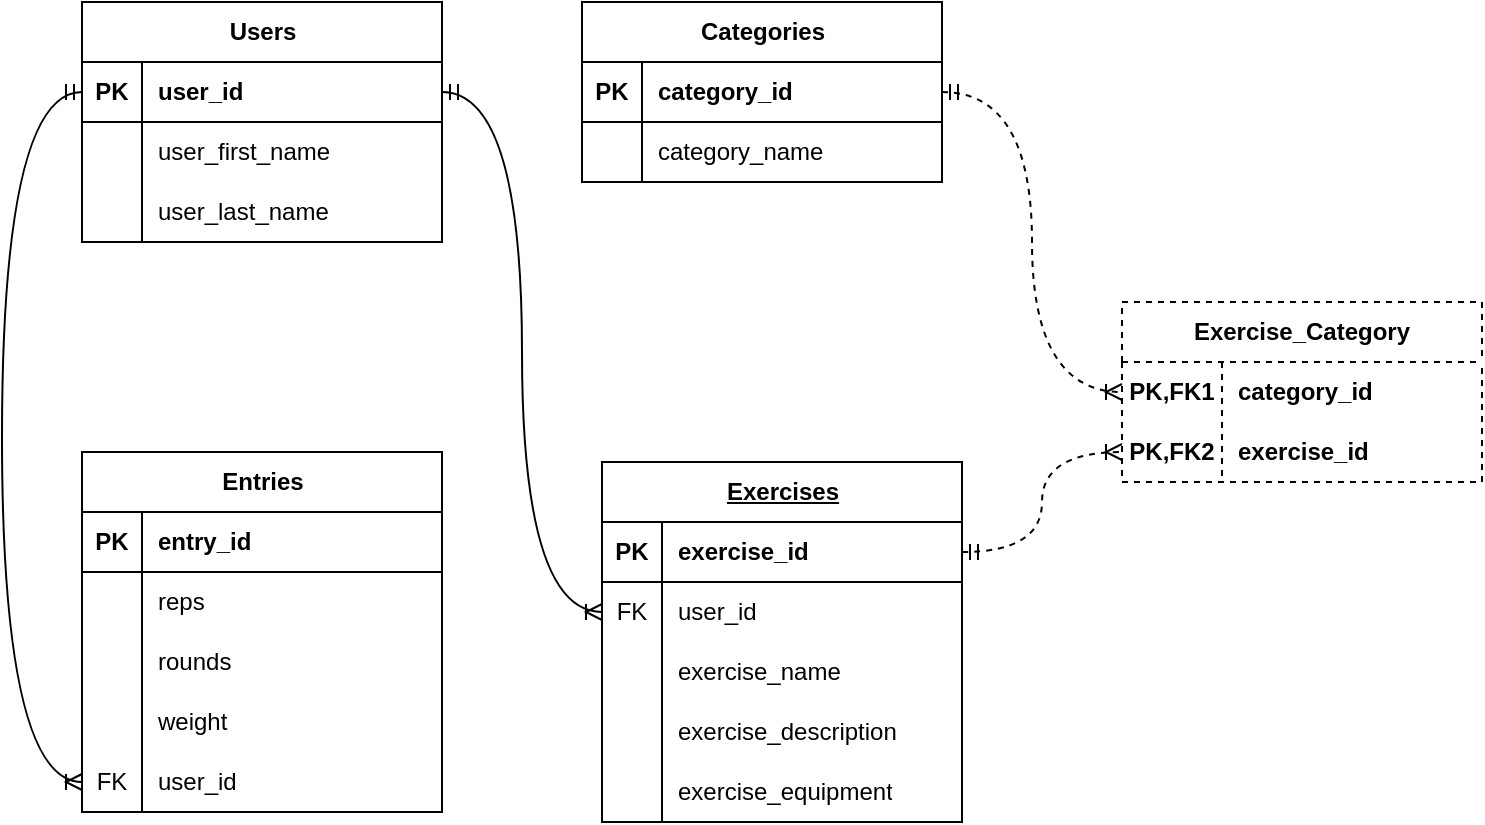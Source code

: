 <mxfile version="24.7.17">
  <diagram name="Page-1" id="tTgxsOTf5Cz_VTbYB5Zo">
    <mxGraphModel dx="1198" dy="606" grid="1" gridSize="10" guides="1" tooltips="1" connect="1" arrows="1" fold="1" page="1" pageScale="1" pageWidth="850" pageHeight="1100" math="0" shadow="0">
      <root>
        <mxCell id="0" />
        <mxCell id="1" parent="0" />
        <mxCell id="P2rfShIw59iqYWXMekb0-1" value="Categories" style="shape=table;startSize=30;container=1;collapsible=1;childLayout=tableLayout;fixedRows=1;rowLines=0;fontStyle=1;align=center;resizeLast=1;html=1;" parent="1" vertex="1">
          <mxGeometry x="320" y="90" width="180" height="90" as="geometry" />
        </mxCell>
        <mxCell id="P2rfShIw59iqYWXMekb0-2" value="" style="shape=tableRow;horizontal=0;startSize=0;swimlaneHead=0;swimlaneBody=0;fillColor=none;collapsible=0;dropTarget=0;points=[[0,0.5],[1,0.5]];portConstraint=eastwest;top=0;left=0;right=0;bottom=1;" parent="P2rfShIw59iqYWXMekb0-1" vertex="1">
          <mxGeometry y="30" width="180" height="30" as="geometry" />
        </mxCell>
        <mxCell id="P2rfShIw59iqYWXMekb0-3" value="PK" style="shape=partialRectangle;connectable=0;fillColor=none;top=0;left=0;bottom=0;right=0;fontStyle=1;overflow=hidden;whiteSpace=wrap;html=1;" parent="P2rfShIw59iqYWXMekb0-2" vertex="1">
          <mxGeometry width="30" height="30" as="geometry">
            <mxRectangle width="30" height="30" as="alternateBounds" />
          </mxGeometry>
        </mxCell>
        <mxCell id="P2rfShIw59iqYWXMekb0-4" value="category_id" style="shape=partialRectangle;connectable=0;fillColor=none;top=0;left=0;bottom=0;right=0;align=left;spacingLeft=6;fontStyle=1;overflow=hidden;whiteSpace=wrap;html=1;" parent="P2rfShIw59iqYWXMekb0-2" vertex="1">
          <mxGeometry x="30" width="150" height="30" as="geometry">
            <mxRectangle width="150" height="30" as="alternateBounds" />
          </mxGeometry>
        </mxCell>
        <mxCell id="P2rfShIw59iqYWXMekb0-5" value="" style="shape=tableRow;horizontal=0;startSize=0;swimlaneHead=0;swimlaneBody=0;fillColor=none;collapsible=0;dropTarget=0;points=[[0,0.5],[1,0.5]];portConstraint=eastwest;top=0;left=0;right=0;bottom=0;" parent="P2rfShIw59iqYWXMekb0-1" vertex="1">
          <mxGeometry y="60" width="180" height="30" as="geometry" />
        </mxCell>
        <mxCell id="P2rfShIw59iqYWXMekb0-6" value="" style="shape=partialRectangle;connectable=0;fillColor=none;top=0;left=0;bottom=0;right=0;editable=1;overflow=hidden;whiteSpace=wrap;html=1;" parent="P2rfShIw59iqYWXMekb0-5" vertex="1">
          <mxGeometry width="30" height="30" as="geometry">
            <mxRectangle width="30" height="30" as="alternateBounds" />
          </mxGeometry>
        </mxCell>
        <mxCell id="P2rfShIw59iqYWXMekb0-7" value="category_name" style="shape=partialRectangle;connectable=0;fillColor=none;top=0;left=0;bottom=0;right=0;align=left;spacingLeft=6;overflow=hidden;whiteSpace=wrap;html=1;" parent="P2rfShIw59iqYWXMekb0-5" vertex="1">
          <mxGeometry x="30" width="150" height="30" as="geometry">
            <mxRectangle width="150" height="30" as="alternateBounds" />
          </mxGeometry>
        </mxCell>
        <mxCell id="P2rfShIw59iqYWXMekb0-14" value="Exercises" style="shape=table;startSize=30;container=1;collapsible=1;childLayout=tableLayout;fixedRows=1;rowLines=0;fontStyle=5;align=center;resizeLast=1;html=1;" parent="1" vertex="1">
          <mxGeometry x="330" y="320" width="180" height="180" as="geometry" />
        </mxCell>
        <mxCell id="P2rfShIw59iqYWXMekb0-15" value="" style="shape=tableRow;horizontal=0;startSize=0;swimlaneHead=0;swimlaneBody=0;fillColor=none;collapsible=0;dropTarget=0;points=[[0,0.5],[1,0.5]];portConstraint=eastwest;top=0;left=0;right=0;bottom=1;" parent="P2rfShIw59iqYWXMekb0-14" vertex="1">
          <mxGeometry y="30" width="180" height="30" as="geometry" />
        </mxCell>
        <mxCell id="P2rfShIw59iqYWXMekb0-16" value="PK" style="shape=partialRectangle;connectable=0;fillColor=none;top=0;left=0;bottom=0;right=0;fontStyle=1;overflow=hidden;whiteSpace=wrap;html=1;" parent="P2rfShIw59iqYWXMekb0-15" vertex="1">
          <mxGeometry width="30" height="30" as="geometry">
            <mxRectangle width="30" height="30" as="alternateBounds" />
          </mxGeometry>
        </mxCell>
        <mxCell id="P2rfShIw59iqYWXMekb0-17" value="exercise_id" style="shape=partialRectangle;connectable=0;fillColor=none;top=0;left=0;bottom=0;right=0;align=left;spacingLeft=6;fontStyle=1;overflow=hidden;whiteSpace=wrap;html=1;" parent="P2rfShIw59iqYWXMekb0-15" vertex="1">
          <mxGeometry x="30" width="150" height="30" as="geometry">
            <mxRectangle width="150" height="30" as="alternateBounds" />
          </mxGeometry>
        </mxCell>
        <mxCell id="4tYp9HIgRV3rNrHV93D_-2" style="shape=tableRow;horizontal=0;startSize=0;swimlaneHead=0;swimlaneBody=0;fillColor=none;collapsible=0;dropTarget=0;points=[[0,0.5],[1,0.5]];portConstraint=eastwest;top=0;left=0;right=0;bottom=0;" parent="P2rfShIw59iqYWXMekb0-14" vertex="1">
          <mxGeometry y="60" width="180" height="30" as="geometry" />
        </mxCell>
        <mxCell id="4tYp9HIgRV3rNrHV93D_-3" value="FK" style="shape=partialRectangle;connectable=0;fillColor=none;top=0;left=0;bottom=0;right=0;editable=1;overflow=hidden;whiteSpace=wrap;html=1;" parent="4tYp9HIgRV3rNrHV93D_-2" vertex="1">
          <mxGeometry width="30" height="30" as="geometry">
            <mxRectangle width="30" height="30" as="alternateBounds" />
          </mxGeometry>
        </mxCell>
        <mxCell id="4tYp9HIgRV3rNrHV93D_-4" value="user_id" style="shape=partialRectangle;connectable=0;fillColor=none;top=0;left=0;bottom=0;right=0;align=left;spacingLeft=6;overflow=hidden;whiteSpace=wrap;html=1;" parent="4tYp9HIgRV3rNrHV93D_-2" vertex="1">
          <mxGeometry x="30" width="150" height="30" as="geometry">
            <mxRectangle width="150" height="30" as="alternateBounds" />
          </mxGeometry>
        </mxCell>
        <mxCell id="P2rfShIw59iqYWXMekb0-18" value="" style="shape=tableRow;horizontal=0;startSize=0;swimlaneHead=0;swimlaneBody=0;fillColor=none;collapsible=0;dropTarget=0;points=[[0,0.5],[1,0.5]];portConstraint=eastwest;top=0;left=0;right=0;bottom=0;" parent="P2rfShIw59iqYWXMekb0-14" vertex="1">
          <mxGeometry y="90" width="180" height="30" as="geometry" />
        </mxCell>
        <mxCell id="P2rfShIw59iqYWXMekb0-19" value="" style="shape=partialRectangle;connectable=0;fillColor=none;top=0;left=0;bottom=0;right=0;editable=1;overflow=hidden;whiteSpace=wrap;html=1;" parent="P2rfShIw59iqYWXMekb0-18" vertex="1">
          <mxGeometry width="30" height="30" as="geometry">
            <mxRectangle width="30" height="30" as="alternateBounds" />
          </mxGeometry>
        </mxCell>
        <mxCell id="P2rfShIw59iqYWXMekb0-20" value="exercise_name" style="shape=partialRectangle;connectable=0;fillColor=none;top=0;left=0;bottom=0;right=0;align=left;spacingLeft=6;overflow=hidden;whiteSpace=wrap;html=1;" parent="P2rfShIw59iqYWXMekb0-18" vertex="1">
          <mxGeometry x="30" width="150" height="30" as="geometry">
            <mxRectangle width="150" height="30" as="alternateBounds" />
          </mxGeometry>
        </mxCell>
        <mxCell id="P2rfShIw59iqYWXMekb0-21" value="" style="shape=tableRow;horizontal=0;startSize=0;swimlaneHead=0;swimlaneBody=0;fillColor=none;collapsible=0;dropTarget=0;points=[[0,0.5],[1,0.5]];portConstraint=eastwest;top=0;left=0;right=0;bottom=0;" parent="P2rfShIw59iqYWXMekb0-14" vertex="1">
          <mxGeometry y="120" width="180" height="30" as="geometry" />
        </mxCell>
        <mxCell id="P2rfShIw59iqYWXMekb0-22" value="" style="shape=partialRectangle;connectable=0;fillColor=none;top=0;left=0;bottom=0;right=0;editable=1;overflow=hidden;whiteSpace=wrap;html=1;" parent="P2rfShIw59iqYWXMekb0-21" vertex="1">
          <mxGeometry width="30" height="30" as="geometry">
            <mxRectangle width="30" height="30" as="alternateBounds" />
          </mxGeometry>
        </mxCell>
        <mxCell id="P2rfShIw59iqYWXMekb0-23" value="exercise_description" style="shape=partialRectangle;connectable=0;fillColor=none;top=0;left=0;bottom=0;right=0;align=left;spacingLeft=6;overflow=hidden;whiteSpace=wrap;html=1;" parent="P2rfShIw59iqYWXMekb0-21" vertex="1">
          <mxGeometry x="30" width="150" height="30" as="geometry">
            <mxRectangle width="150" height="30" as="alternateBounds" />
          </mxGeometry>
        </mxCell>
        <mxCell id="P2rfShIw59iqYWXMekb0-24" value="" style="shape=tableRow;horizontal=0;startSize=0;swimlaneHead=0;swimlaneBody=0;fillColor=none;collapsible=0;dropTarget=0;points=[[0,0.5],[1,0.5]];portConstraint=eastwest;top=0;left=0;right=0;bottom=0;" parent="P2rfShIw59iqYWXMekb0-14" vertex="1">
          <mxGeometry y="150" width="180" height="30" as="geometry" />
        </mxCell>
        <mxCell id="P2rfShIw59iqYWXMekb0-25" value="" style="shape=partialRectangle;connectable=0;fillColor=none;top=0;left=0;bottom=0;right=0;editable=1;overflow=hidden;whiteSpace=wrap;html=1;" parent="P2rfShIw59iqYWXMekb0-24" vertex="1">
          <mxGeometry width="30" height="30" as="geometry">
            <mxRectangle width="30" height="30" as="alternateBounds" />
          </mxGeometry>
        </mxCell>
        <mxCell id="P2rfShIw59iqYWXMekb0-26" value="exercise_equipment" style="shape=partialRectangle;connectable=0;fillColor=none;top=0;left=0;bottom=0;right=0;align=left;spacingLeft=6;overflow=hidden;whiteSpace=wrap;html=1;" parent="P2rfShIw59iqYWXMekb0-24" vertex="1">
          <mxGeometry x="30" width="150" height="30" as="geometry">
            <mxRectangle width="150" height="30" as="alternateBounds" />
          </mxGeometry>
        </mxCell>
        <mxCell id="P2rfShIw59iqYWXMekb0-41" value="Users" style="shape=table;startSize=30;container=1;collapsible=1;childLayout=tableLayout;fixedRows=1;rowLines=0;fontStyle=1;align=center;resizeLast=1;html=1;" parent="1" vertex="1">
          <mxGeometry x="70" y="90" width="180" height="120" as="geometry" />
        </mxCell>
        <mxCell id="P2rfShIw59iqYWXMekb0-42" value="" style="shape=tableRow;horizontal=0;startSize=0;swimlaneHead=0;swimlaneBody=0;fillColor=none;collapsible=0;dropTarget=0;points=[[0,0.5],[1,0.5]];portConstraint=eastwest;top=0;left=0;right=0;bottom=1;" parent="P2rfShIw59iqYWXMekb0-41" vertex="1">
          <mxGeometry y="30" width="180" height="30" as="geometry" />
        </mxCell>
        <mxCell id="P2rfShIw59iqYWXMekb0-43" value="PK" style="shape=partialRectangle;connectable=0;fillColor=none;top=0;left=0;bottom=0;right=0;fontStyle=1;overflow=hidden;whiteSpace=wrap;html=1;" parent="P2rfShIw59iqYWXMekb0-42" vertex="1">
          <mxGeometry width="30" height="30" as="geometry">
            <mxRectangle width="30" height="30" as="alternateBounds" />
          </mxGeometry>
        </mxCell>
        <mxCell id="P2rfShIw59iqYWXMekb0-44" value="user_id" style="shape=partialRectangle;connectable=0;fillColor=none;top=0;left=0;bottom=0;right=0;align=left;spacingLeft=6;fontStyle=1;overflow=hidden;whiteSpace=wrap;html=1;" parent="P2rfShIw59iqYWXMekb0-42" vertex="1">
          <mxGeometry x="30" width="150" height="30" as="geometry">
            <mxRectangle width="150" height="30" as="alternateBounds" />
          </mxGeometry>
        </mxCell>
        <mxCell id="P2rfShIw59iqYWXMekb0-45" value="" style="shape=tableRow;horizontal=0;startSize=0;swimlaneHead=0;swimlaneBody=0;fillColor=none;collapsible=0;dropTarget=0;points=[[0,0.5],[1,0.5]];portConstraint=eastwest;top=0;left=0;right=0;bottom=0;" parent="P2rfShIw59iqYWXMekb0-41" vertex="1">
          <mxGeometry y="60" width="180" height="30" as="geometry" />
        </mxCell>
        <mxCell id="P2rfShIw59iqYWXMekb0-46" value="" style="shape=partialRectangle;connectable=0;fillColor=none;top=0;left=0;bottom=0;right=0;editable=1;overflow=hidden;whiteSpace=wrap;html=1;" parent="P2rfShIw59iqYWXMekb0-45" vertex="1">
          <mxGeometry width="30" height="30" as="geometry">
            <mxRectangle width="30" height="30" as="alternateBounds" />
          </mxGeometry>
        </mxCell>
        <mxCell id="P2rfShIw59iqYWXMekb0-47" value="user_first_name" style="shape=partialRectangle;connectable=0;fillColor=none;top=0;left=0;bottom=0;right=0;align=left;spacingLeft=6;overflow=hidden;whiteSpace=wrap;html=1;" parent="P2rfShIw59iqYWXMekb0-45" vertex="1">
          <mxGeometry x="30" width="150" height="30" as="geometry">
            <mxRectangle width="150" height="30" as="alternateBounds" />
          </mxGeometry>
        </mxCell>
        <mxCell id="P2rfShIw59iqYWXMekb0-48" value="" style="shape=tableRow;horizontal=0;startSize=0;swimlaneHead=0;swimlaneBody=0;fillColor=none;collapsible=0;dropTarget=0;points=[[0,0.5],[1,0.5]];portConstraint=eastwest;top=0;left=0;right=0;bottom=0;" parent="P2rfShIw59iqYWXMekb0-41" vertex="1">
          <mxGeometry y="90" width="180" height="30" as="geometry" />
        </mxCell>
        <mxCell id="P2rfShIw59iqYWXMekb0-49" value="" style="shape=partialRectangle;connectable=0;fillColor=none;top=0;left=0;bottom=0;right=0;editable=1;overflow=hidden;whiteSpace=wrap;html=1;" parent="P2rfShIw59iqYWXMekb0-48" vertex="1">
          <mxGeometry width="30" height="30" as="geometry">
            <mxRectangle width="30" height="30" as="alternateBounds" />
          </mxGeometry>
        </mxCell>
        <mxCell id="P2rfShIw59iqYWXMekb0-50" value="user_last_name" style="shape=partialRectangle;connectable=0;fillColor=none;top=0;left=0;bottom=0;right=0;align=left;spacingLeft=6;overflow=hidden;whiteSpace=wrap;html=1;" parent="P2rfShIw59iqYWXMekb0-48" vertex="1">
          <mxGeometry x="30" width="150" height="30" as="geometry">
            <mxRectangle width="150" height="30" as="alternateBounds" />
          </mxGeometry>
        </mxCell>
        <mxCell id="P2rfShIw59iqYWXMekb0-83" value="" style="edgeStyle=orthogonalEdgeStyle;fontSize=12;html=1;endArrow=ERoneToMany;rounded=0;exitX=0;exitY=0.5;exitDx=0;exitDy=0;curved=1;strokeColor=default;startArrow=ERmandOne;startFill=0;entryX=0;entryY=0.5;entryDx=0;entryDy=0;" parent="1" source="P2rfShIw59iqYWXMekb0-42" target="P2rfShIw59iqYWXMekb0-122" edge="1">
          <mxGeometry width="100" height="100" relative="1" as="geometry">
            <mxPoint x="370" y="360" as="sourcePoint" />
            <mxPoint x="30" y="380" as="targetPoint" />
            <Array as="points">
              <mxPoint x="30" y="135" />
              <mxPoint x="30" y="480" />
            </Array>
          </mxGeometry>
        </mxCell>
        <mxCell id="P2rfShIw59iqYWXMekb0-84" value="Exercise_Category" style="shape=table;startSize=30;container=1;collapsible=1;childLayout=tableLayout;fixedRows=1;rowLines=0;fontStyle=1;align=center;resizeLast=1;html=1;whiteSpace=wrap;dashed=1;perimeterSpacing=1;" parent="1" vertex="1">
          <mxGeometry x="590" y="240" width="180" height="90" as="geometry" />
        </mxCell>
        <mxCell id="P2rfShIw59iqYWXMekb0-85" value="" style="shape=tableRow;horizontal=0;startSize=0;swimlaneHead=0;swimlaneBody=0;fillColor=none;collapsible=0;dropTarget=0;points=[[0,0.5],[1,0.5]];portConstraint=eastwest;top=0;left=0;right=0;bottom=0;html=1;" parent="P2rfShIw59iqYWXMekb0-84" vertex="1">
          <mxGeometry y="30" width="180" height="30" as="geometry" />
        </mxCell>
        <mxCell id="P2rfShIw59iqYWXMekb0-86" value="PK,FK1" style="shape=partialRectangle;connectable=0;fillColor=none;top=0;left=0;bottom=0;right=0;fontStyle=1;overflow=hidden;html=1;whiteSpace=wrap;" parent="P2rfShIw59iqYWXMekb0-85" vertex="1">
          <mxGeometry width="50" height="30" as="geometry">
            <mxRectangle width="50" height="30" as="alternateBounds" />
          </mxGeometry>
        </mxCell>
        <mxCell id="P2rfShIw59iqYWXMekb0-87" value="category_id" style="shape=partialRectangle;connectable=0;fillColor=none;top=0;left=0;bottom=0;right=0;align=left;spacingLeft=6;fontStyle=1;overflow=hidden;html=1;whiteSpace=wrap;dashed=1;" parent="P2rfShIw59iqYWXMekb0-85" vertex="1">
          <mxGeometry x="50" width="130" height="30" as="geometry">
            <mxRectangle width="130" height="30" as="alternateBounds" />
          </mxGeometry>
        </mxCell>
        <mxCell id="P2rfShIw59iqYWXMekb0-88" value="" style="shape=tableRow;horizontal=0;startSize=0;swimlaneHead=0;swimlaneBody=0;fillColor=none;collapsible=0;dropTarget=0;points=[[0,0.5],[1,0.5]];portConstraint=eastwest;top=0;left=0;right=0;bottom=0;html=1;" parent="P2rfShIw59iqYWXMekb0-84" vertex="1">
          <mxGeometry y="60" width="180" height="30" as="geometry" />
        </mxCell>
        <mxCell id="P2rfShIw59iqYWXMekb0-89" value="PK,FK2" style="shape=partialRectangle;connectable=0;fillColor=none;top=0;left=0;bottom=0;right=0;fontStyle=1;overflow=hidden;html=1;whiteSpace=wrap;" parent="P2rfShIw59iqYWXMekb0-88" vertex="1">
          <mxGeometry width="50" height="30" as="geometry">
            <mxRectangle width="50" height="30" as="alternateBounds" />
          </mxGeometry>
        </mxCell>
        <mxCell id="P2rfShIw59iqYWXMekb0-90" value="exercise_id" style="shape=partialRectangle;connectable=0;fillColor=none;top=0;left=0;bottom=0;right=0;align=left;spacingLeft=6;fontStyle=1;overflow=hidden;html=1;whiteSpace=wrap;" parent="P2rfShIw59iqYWXMekb0-88" vertex="1">
          <mxGeometry x="50" width="130" height="30" as="geometry">
            <mxRectangle width="130" height="30" as="alternateBounds" />
          </mxGeometry>
        </mxCell>
        <mxCell id="P2rfShIw59iqYWXMekb0-110" value="" style="edgeStyle=orthogonalEdgeStyle;fontSize=12;html=1;endArrow=ERoneToMany;startArrow=ERmandOne;rounded=0;exitX=1;exitY=0.5;exitDx=0;exitDy=0;entryX=0;entryY=0.5;entryDx=0;entryDy=0;curved=1;dashed=1;startFill=0;" parent="1" source="P2rfShIw59iqYWXMekb0-2" target="P2rfShIw59iqYWXMekb0-85" edge="1">
          <mxGeometry width="100" height="100" relative="1" as="geometry">
            <mxPoint x="510" y="230" as="sourcePoint" />
            <mxPoint x="610" y="130" as="targetPoint" />
          </mxGeometry>
        </mxCell>
        <mxCell id="P2rfShIw59iqYWXMekb0-111" value="" style="edgeStyle=orthogonalEdgeStyle;fontSize=12;html=1;endArrow=ERoneToMany;startArrow=ERmandOne;rounded=0;exitX=1;exitY=0.5;exitDx=0;exitDy=0;entryX=0;entryY=0.5;entryDx=0;entryDy=0;curved=1;dashed=1;startFill=0;" parent="1" source="P2rfShIw59iqYWXMekb0-15" target="P2rfShIw59iqYWXMekb0-88" edge="1">
          <mxGeometry width="100" height="100" relative="1" as="geometry">
            <mxPoint x="510" y="450" as="sourcePoint" />
            <mxPoint x="610" y="350" as="targetPoint" />
          </mxGeometry>
        </mxCell>
        <mxCell id="P2rfShIw59iqYWXMekb0-112" value="Entries" style="shape=table;startSize=30;container=1;collapsible=1;childLayout=tableLayout;fixedRows=1;rowLines=0;fontStyle=1;align=center;resizeLast=1;html=1;" parent="1" vertex="1">
          <mxGeometry x="70" y="315" width="180" height="180" as="geometry" />
        </mxCell>
        <mxCell id="P2rfShIw59iqYWXMekb0-113" value="" style="shape=tableRow;horizontal=0;startSize=0;swimlaneHead=0;swimlaneBody=0;fillColor=none;collapsible=0;dropTarget=0;points=[[0,0.5],[1,0.5]];portConstraint=eastwest;top=0;left=0;right=0;bottom=1;" parent="P2rfShIw59iqYWXMekb0-112" vertex="1">
          <mxGeometry y="30" width="180" height="30" as="geometry" />
        </mxCell>
        <mxCell id="P2rfShIw59iqYWXMekb0-114" value="PK" style="shape=partialRectangle;connectable=0;fillColor=none;top=0;left=0;bottom=0;right=0;fontStyle=1;overflow=hidden;whiteSpace=wrap;html=1;" parent="P2rfShIw59iqYWXMekb0-113" vertex="1">
          <mxGeometry width="30" height="30" as="geometry">
            <mxRectangle width="30" height="30" as="alternateBounds" />
          </mxGeometry>
        </mxCell>
        <mxCell id="P2rfShIw59iqYWXMekb0-115" value="entry_id" style="shape=partialRectangle;connectable=0;fillColor=none;top=0;left=0;bottom=0;right=0;align=left;spacingLeft=6;fontStyle=1;overflow=hidden;whiteSpace=wrap;html=1;" parent="P2rfShIw59iqYWXMekb0-113" vertex="1">
          <mxGeometry x="30" width="150" height="30" as="geometry">
            <mxRectangle width="150" height="30" as="alternateBounds" />
          </mxGeometry>
        </mxCell>
        <mxCell id="P2rfShIw59iqYWXMekb0-116" value="" style="shape=tableRow;horizontal=0;startSize=0;swimlaneHead=0;swimlaneBody=0;fillColor=none;collapsible=0;dropTarget=0;points=[[0,0.5],[1,0.5]];portConstraint=eastwest;top=0;left=0;right=0;bottom=0;" parent="P2rfShIw59iqYWXMekb0-112" vertex="1">
          <mxGeometry y="60" width="180" height="30" as="geometry" />
        </mxCell>
        <mxCell id="P2rfShIw59iqYWXMekb0-117" value="" style="shape=partialRectangle;connectable=0;fillColor=none;top=0;left=0;bottom=0;right=0;editable=1;overflow=hidden;whiteSpace=wrap;html=1;" parent="P2rfShIw59iqYWXMekb0-116" vertex="1">
          <mxGeometry width="30" height="30" as="geometry">
            <mxRectangle width="30" height="30" as="alternateBounds" />
          </mxGeometry>
        </mxCell>
        <mxCell id="P2rfShIw59iqYWXMekb0-118" value="reps" style="shape=partialRectangle;connectable=0;fillColor=none;top=0;left=0;bottom=0;right=0;align=left;spacingLeft=6;overflow=hidden;whiteSpace=wrap;html=1;" parent="P2rfShIw59iqYWXMekb0-116" vertex="1">
          <mxGeometry x="30" width="150" height="30" as="geometry">
            <mxRectangle width="150" height="30" as="alternateBounds" />
          </mxGeometry>
        </mxCell>
        <mxCell id="G5xsCa36GXfOpKq5PT0_-1" style="shape=tableRow;horizontal=0;startSize=0;swimlaneHead=0;swimlaneBody=0;fillColor=none;collapsible=0;dropTarget=0;points=[[0,0.5],[1,0.5]];portConstraint=eastwest;top=0;left=0;right=0;bottom=0;" vertex="1" parent="P2rfShIw59iqYWXMekb0-112">
          <mxGeometry y="90" width="180" height="30" as="geometry" />
        </mxCell>
        <mxCell id="G5xsCa36GXfOpKq5PT0_-2" style="shape=partialRectangle;connectable=0;fillColor=none;top=0;left=0;bottom=0;right=0;editable=1;overflow=hidden;whiteSpace=wrap;html=1;" vertex="1" parent="G5xsCa36GXfOpKq5PT0_-1">
          <mxGeometry width="30" height="30" as="geometry">
            <mxRectangle width="30" height="30" as="alternateBounds" />
          </mxGeometry>
        </mxCell>
        <mxCell id="G5xsCa36GXfOpKq5PT0_-3" value="rounds" style="shape=partialRectangle;connectable=0;fillColor=none;top=0;left=0;bottom=0;right=0;align=left;spacingLeft=6;overflow=hidden;whiteSpace=wrap;html=1;" vertex="1" parent="G5xsCa36GXfOpKq5PT0_-1">
          <mxGeometry x="30" width="150" height="30" as="geometry">
            <mxRectangle width="150" height="30" as="alternateBounds" />
          </mxGeometry>
        </mxCell>
        <mxCell id="P2rfShIw59iqYWXMekb0-119" value="" style="shape=tableRow;horizontal=0;startSize=0;swimlaneHead=0;swimlaneBody=0;fillColor=none;collapsible=0;dropTarget=0;points=[[0,0.5],[1,0.5]];portConstraint=eastwest;top=0;left=0;right=0;bottom=0;" parent="P2rfShIw59iqYWXMekb0-112" vertex="1">
          <mxGeometry y="120" width="180" height="30" as="geometry" />
        </mxCell>
        <mxCell id="P2rfShIw59iqYWXMekb0-120" value="" style="shape=partialRectangle;connectable=0;fillColor=none;top=0;left=0;bottom=0;right=0;editable=1;overflow=hidden;whiteSpace=wrap;html=1;" parent="P2rfShIw59iqYWXMekb0-119" vertex="1">
          <mxGeometry width="30" height="30" as="geometry">
            <mxRectangle width="30" height="30" as="alternateBounds" />
          </mxGeometry>
        </mxCell>
        <mxCell id="P2rfShIw59iqYWXMekb0-121" value="weight" style="shape=partialRectangle;connectable=0;fillColor=none;top=0;left=0;bottom=0;right=0;align=left;spacingLeft=6;overflow=hidden;whiteSpace=wrap;html=1;" parent="P2rfShIw59iqYWXMekb0-119" vertex="1">
          <mxGeometry x="30" width="150" height="30" as="geometry">
            <mxRectangle width="150" height="30" as="alternateBounds" />
          </mxGeometry>
        </mxCell>
        <mxCell id="P2rfShIw59iqYWXMekb0-122" value="" style="shape=tableRow;horizontal=0;startSize=0;swimlaneHead=0;swimlaneBody=0;fillColor=none;collapsible=0;dropTarget=0;points=[[0,0.5],[1,0.5]];portConstraint=eastwest;top=0;left=0;right=0;bottom=0;" parent="P2rfShIw59iqYWXMekb0-112" vertex="1">
          <mxGeometry y="150" width="180" height="30" as="geometry" />
        </mxCell>
        <mxCell id="P2rfShIw59iqYWXMekb0-123" value="FK" style="shape=partialRectangle;connectable=0;fillColor=none;top=0;left=0;bottom=0;right=0;editable=1;overflow=hidden;whiteSpace=wrap;html=1;" parent="P2rfShIw59iqYWXMekb0-122" vertex="1">
          <mxGeometry width="30" height="30" as="geometry">
            <mxRectangle width="30" height="30" as="alternateBounds" />
          </mxGeometry>
        </mxCell>
        <mxCell id="P2rfShIw59iqYWXMekb0-124" value="user_id" style="shape=partialRectangle;connectable=0;fillColor=none;top=0;left=0;bottom=0;right=0;align=left;spacingLeft=6;overflow=hidden;whiteSpace=wrap;html=1;" parent="P2rfShIw59iqYWXMekb0-122" vertex="1">
          <mxGeometry x="30" width="150" height="30" as="geometry">
            <mxRectangle width="150" height="30" as="alternateBounds" />
          </mxGeometry>
        </mxCell>
        <mxCell id="4tYp9HIgRV3rNrHV93D_-1" value="" style="edgeStyle=orthogonalEdgeStyle;fontSize=12;html=1;endArrow=ERoneToMany;rounded=0;exitX=1;exitY=0.5;exitDx=0;exitDy=0;curved=1;strokeColor=default;startArrow=ERmandOne;startFill=0;entryX=0;entryY=0.5;entryDx=0;entryDy=0;" parent="1" source="P2rfShIw59iqYWXMekb0-42" target="4tYp9HIgRV3rNrHV93D_-2" edge="1">
          <mxGeometry width="100" height="100" relative="1" as="geometry">
            <mxPoint x="80" y="145" as="sourcePoint" />
            <mxPoint x="80" y="460" as="targetPoint" />
          </mxGeometry>
        </mxCell>
      </root>
    </mxGraphModel>
  </diagram>
</mxfile>
